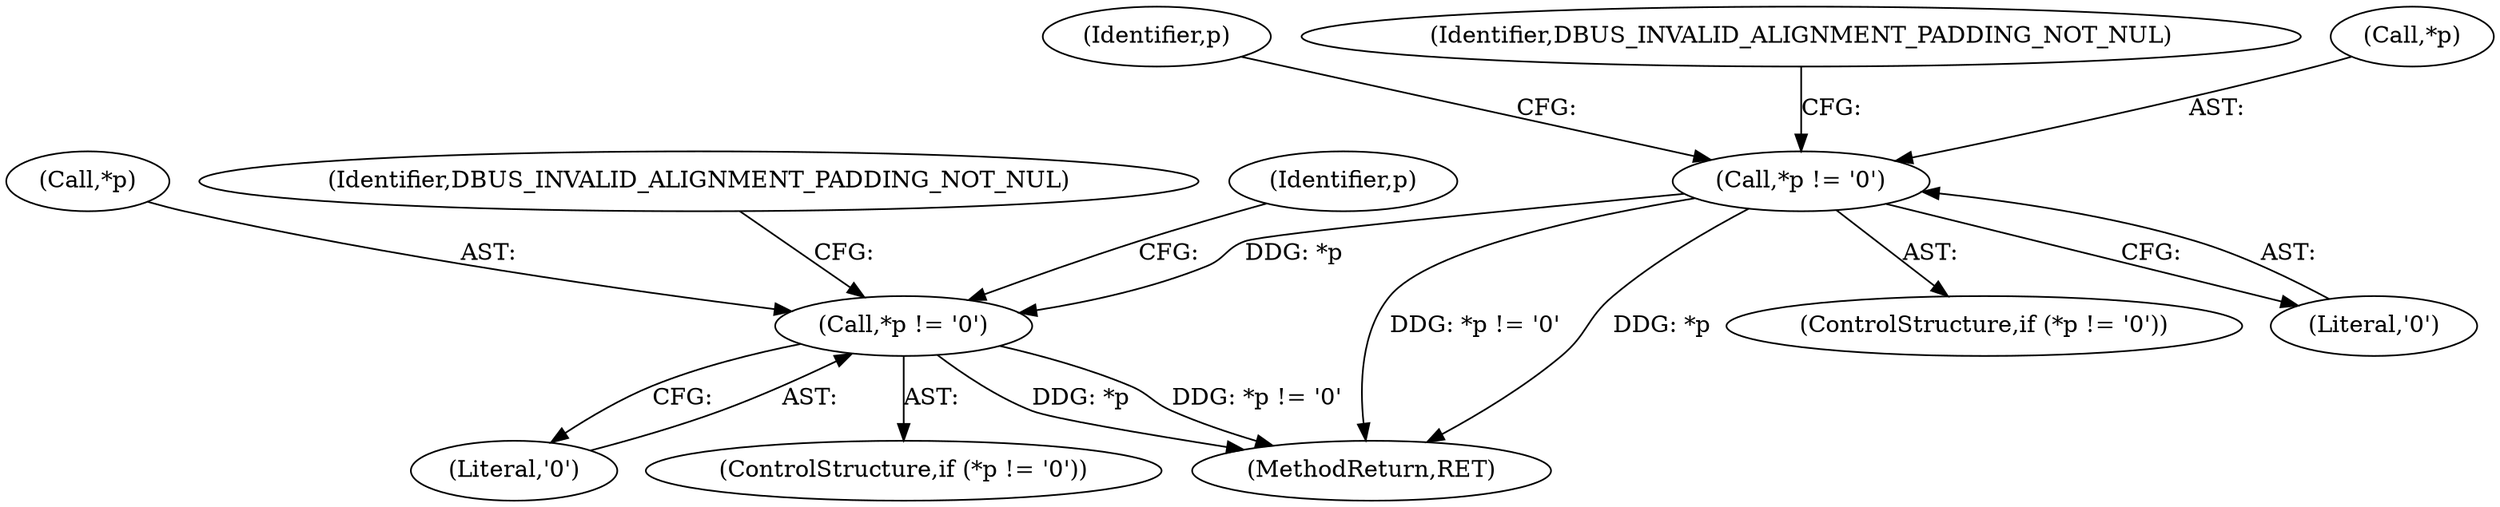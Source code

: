 digraph "0_dbus_7d65a3a6ed8815e34a99c680ac3869fde49dbbd4@pointer" {
"1000289" [label="(Call,*p != '\0')"];
"1000231" [label="(Call,*p != '\0')"];
"1000230" [label="(ControlStructure,if (*p != '\0'))"];
"1000238" [label="(Identifier,p)"];
"1000292" [label="(Literal,'\0')"];
"1000288" [label="(ControlStructure,if (*p != '\0'))"];
"1000236" [label="(Identifier,DBUS_INVALID_ALIGNMENT_PADDING_NOT_NUL)"];
"1000231" [label="(Call,*p != '\0')"];
"1000234" [label="(Literal,'\0')"];
"1000290" [label="(Call,*p)"];
"1000770" [label="(MethodReturn,RET)"];
"1000232" [label="(Call,*p)"];
"1000294" [label="(Identifier,DBUS_INVALID_ALIGNMENT_PADDING_NOT_NUL)"];
"1000289" [label="(Call,*p != '\0')"];
"1000296" [label="(Identifier,p)"];
"1000289" -> "1000288"  [label="AST: "];
"1000289" -> "1000292"  [label="CFG: "];
"1000290" -> "1000289"  [label="AST: "];
"1000292" -> "1000289"  [label="AST: "];
"1000294" -> "1000289"  [label="CFG: "];
"1000296" -> "1000289"  [label="CFG: "];
"1000289" -> "1000770"  [label="DDG: *p"];
"1000289" -> "1000770"  [label="DDG: *p != '\0'"];
"1000231" -> "1000289"  [label="DDG: *p"];
"1000231" -> "1000230"  [label="AST: "];
"1000231" -> "1000234"  [label="CFG: "];
"1000232" -> "1000231"  [label="AST: "];
"1000234" -> "1000231"  [label="AST: "];
"1000236" -> "1000231"  [label="CFG: "];
"1000238" -> "1000231"  [label="CFG: "];
"1000231" -> "1000770"  [label="DDG: *p != '\0'"];
"1000231" -> "1000770"  [label="DDG: *p"];
}
